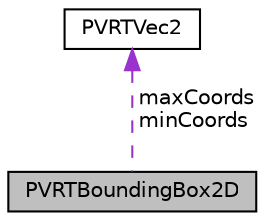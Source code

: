 digraph "PVRTBoundingBox2D"
{
  edge [fontname="Helvetica",fontsize="10",labelfontname="Helvetica",labelfontsize="10"];
  node [fontname="Helvetica",fontsize="10",shape=record];
  Node1 [label="PVRTBoundingBox2D",height=0.2,width=0.4,color="black", fillcolor="grey75", style="filled", fontcolor="black"];
  Node2 -> Node1 [dir="back",color="darkorchid3",fontsize="10",style="dashed",label=" maxCoords\nminCoords" ,fontname="Helvetica"];
  Node2 [label="PVRTVec2",height=0.2,width=0.4,color="black", fillcolor="white", style="filled",URL="$struct_p_v_r_t_vec2.html",tooltip="2 component vector "];
}
